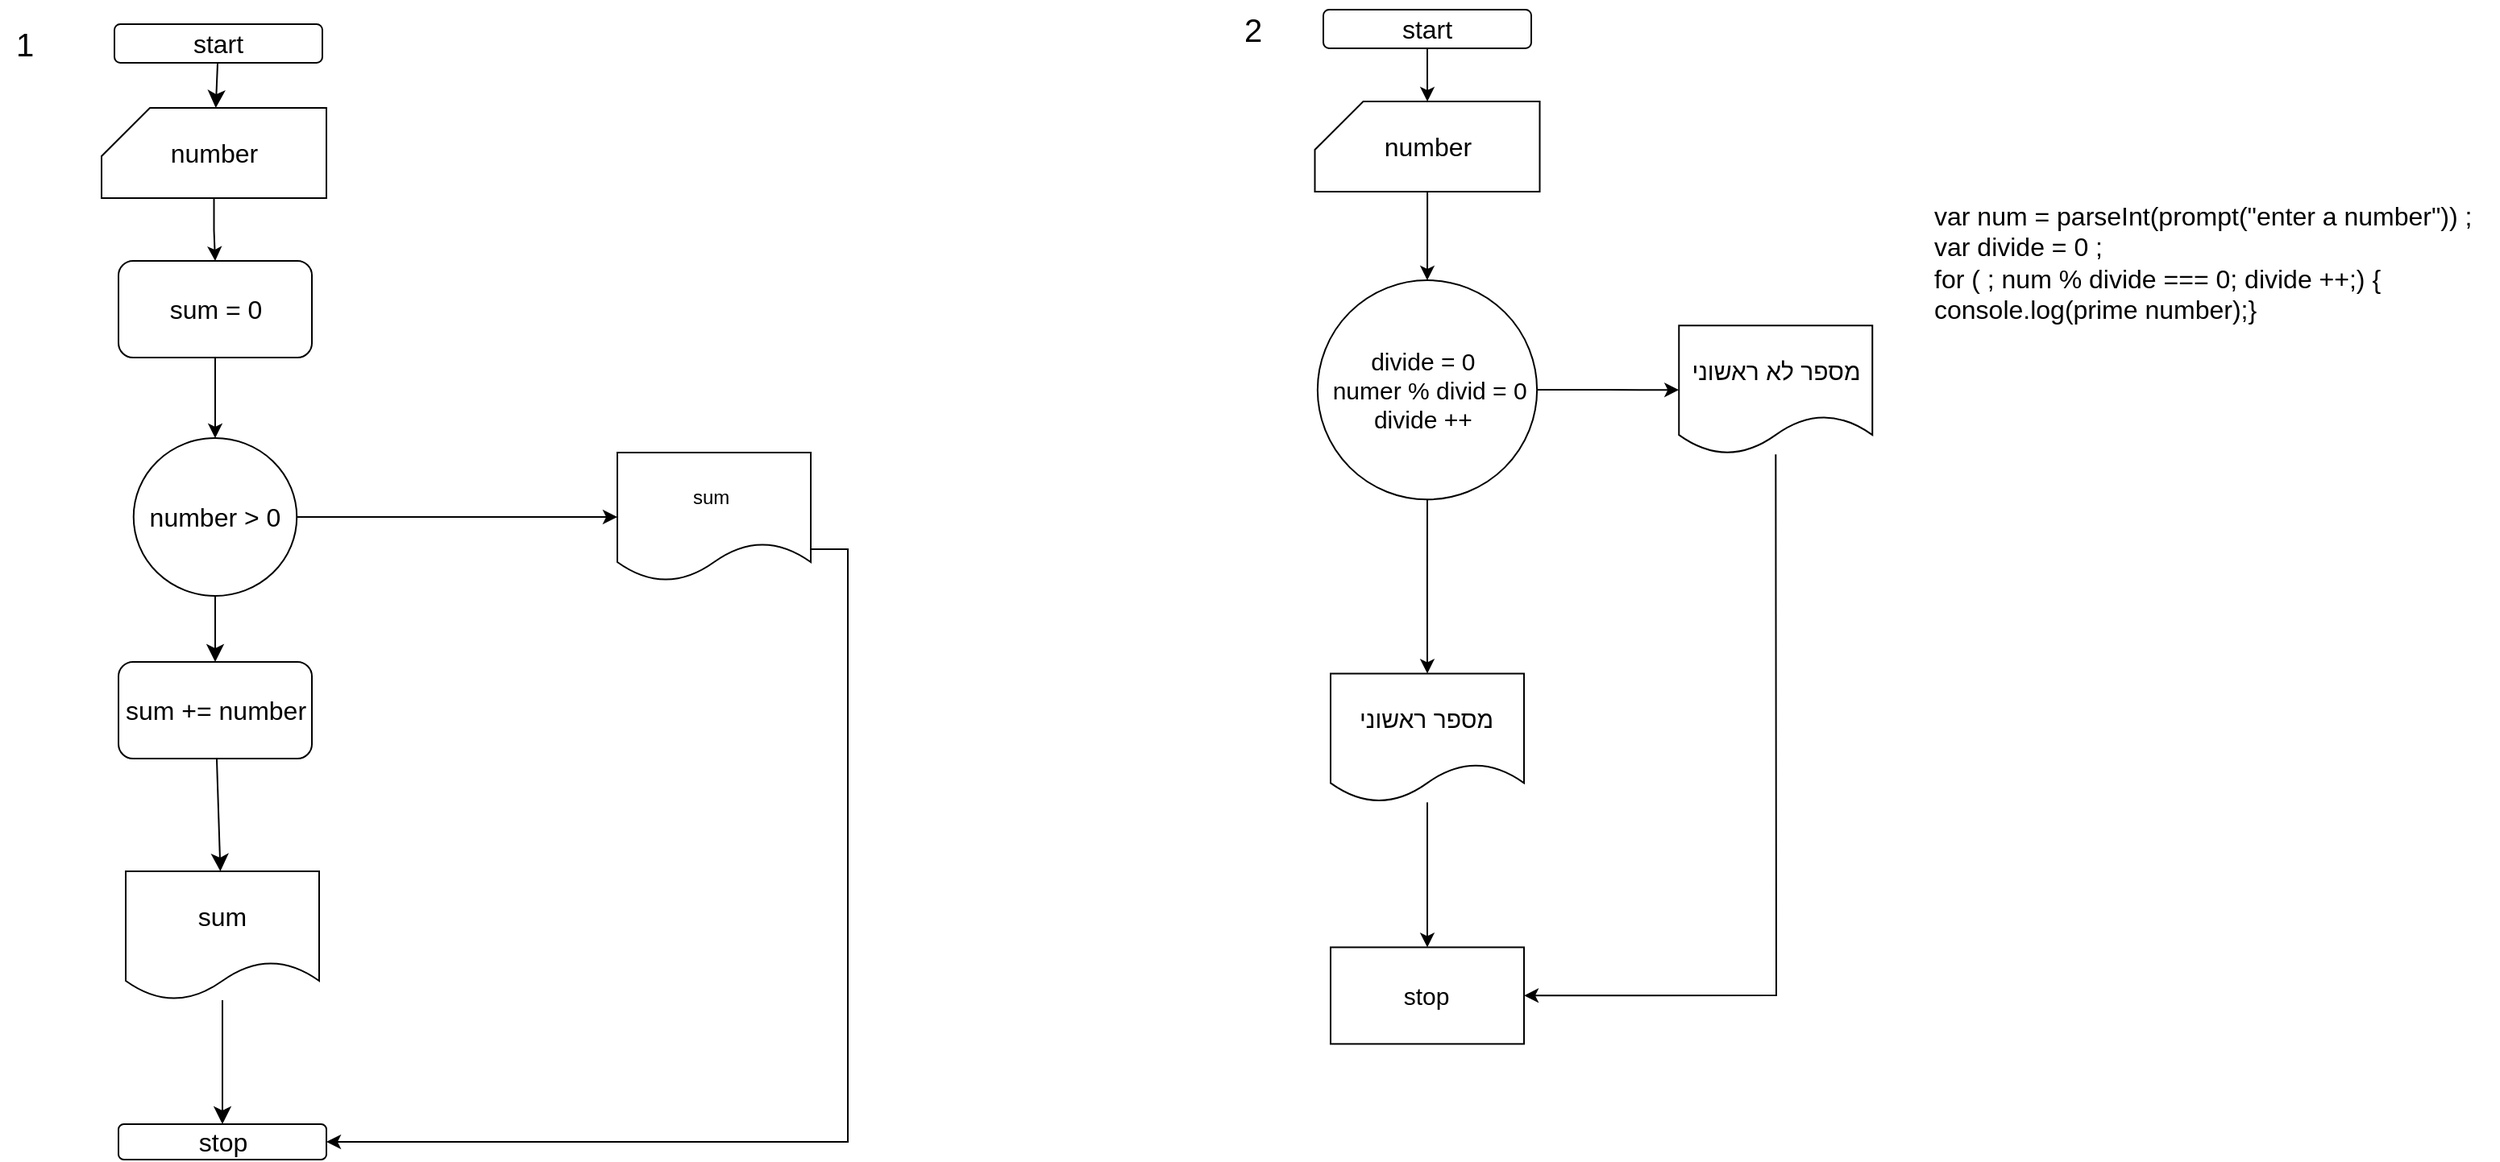 <mxfile version="22.1.4" type="github">
  <diagram name="‫עמוד-1‬" id="Cy0kSfpRtUrhkbw0tmN_">
    <mxGraphModel dx="2487" dy="1682" grid="0" gridSize="10" guides="1" tooltips="1" connect="1" arrows="1" fold="1" page="0" pageScale="1" pageWidth="827" pageHeight="1169" math="0" shadow="0">
      <root>
        <mxCell id="0" />
        <mxCell id="1" parent="0" />
        <mxCell id="WQ6pfohWrbxo38tUYevd-3" value="" style="edgeStyle=none;curved=1;rounded=0;orthogonalLoop=1;jettySize=auto;html=1;fontSize=12;startSize=8;endSize=8;" parent="1" source="WQ6pfohWrbxo38tUYevd-1" target="WQ6pfohWrbxo38tUYevd-2" edge="1">
          <mxGeometry relative="1" as="geometry" />
        </mxCell>
        <mxCell id="WQ6pfohWrbxo38tUYevd-1" value="start" style="rounded=1;whiteSpace=wrap;html=1;fontSize=16;" parent="1" vertex="1">
          <mxGeometry x="-439" y="-700" width="129" height="24" as="geometry" />
        </mxCell>
        <mxCell id="m0G0_TbFQkXBxwa3wvaf-2" value="" style="edgeStyle=orthogonalEdgeStyle;rounded=0;orthogonalLoop=1;jettySize=auto;html=1;" edge="1" parent="1" source="WQ6pfohWrbxo38tUYevd-2" target="m0G0_TbFQkXBxwa3wvaf-1">
          <mxGeometry relative="1" as="geometry" />
        </mxCell>
        <mxCell id="WQ6pfohWrbxo38tUYevd-2" value="number" style="shape=card;whiteSpace=wrap;html=1;fontSize=16;" parent="1" vertex="1">
          <mxGeometry x="-447" y="-648" width="139.5" height="56" as="geometry" />
        </mxCell>
        <mxCell id="WQ6pfohWrbxo38tUYevd-26" value="" style="edgeStyle=none;curved=1;rounded=0;orthogonalLoop=1;jettySize=auto;html=1;fontSize=12;startSize=8;endSize=8;" parent="1" source="WQ6pfohWrbxo38tUYevd-4" target="WQ6pfohWrbxo38tUYevd-25" edge="1">
          <mxGeometry relative="1" as="geometry" />
        </mxCell>
        <mxCell id="m0G0_TbFQkXBxwa3wvaf-7" value="" style="edgeStyle=orthogonalEdgeStyle;rounded=0;orthogonalLoop=1;jettySize=auto;html=1;" edge="1" parent="1" source="WQ6pfohWrbxo38tUYevd-4" target="m0G0_TbFQkXBxwa3wvaf-6">
          <mxGeometry relative="1" as="geometry" />
        </mxCell>
        <mxCell id="WQ6pfohWrbxo38tUYevd-4" value="number &amp;gt; 0&lt;br&gt;" style="ellipse;whiteSpace=wrap;html=1;fontSize=16;" parent="1" vertex="1">
          <mxGeometry x="-427.12" y="-443" width="101.25" height="98" as="geometry" />
        </mxCell>
        <mxCell id="WQ6pfohWrbxo38tUYevd-14" value="" style="edgeStyle=none;curved=1;rounded=0;orthogonalLoop=1;jettySize=auto;html=1;fontSize=12;startSize=8;endSize=8;" parent="1" source="WQ6pfohWrbxo38tUYevd-10" target="WQ6pfohWrbxo38tUYevd-13" edge="1">
          <mxGeometry relative="1" as="geometry" />
        </mxCell>
        <mxCell id="WQ6pfohWrbxo38tUYevd-10" value="sum" style="shape=document;whiteSpace=wrap;html=1;boundedLbl=1;fontSize=16;" parent="1" vertex="1">
          <mxGeometry x="-432" y="-174" width="120" height="80" as="geometry" />
        </mxCell>
        <mxCell id="WQ6pfohWrbxo38tUYevd-13" value="stop" style="rounded=1;whiteSpace=wrap;html=1;fontSize=16;" parent="1" vertex="1">
          <mxGeometry x="-436.5" y="-17" width="129" height="22" as="geometry" />
        </mxCell>
        <mxCell id="WQ6pfohWrbxo38tUYevd-27" value="" style="edgeStyle=none;curved=1;rounded=0;orthogonalLoop=1;jettySize=auto;html=1;fontSize=12;startSize=8;endSize=8;" parent="1" source="WQ6pfohWrbxo38tUYevd-25" target="WQ6pfohWrbxo38tUYevd-10" edge="1">
          <mxGeometry relative="1" as="geometry" />
        </mxCell>
        <mxCell id="WQ6pfohWrbxo38tUYevd-25" value="sum += number" style="rounded=1;whiteSpace=wrap;html=1;fontSize=16;" parent="1" vertex="1">
          <mxGeometry x="-436.49" y="-304" width="120" height="60" as="geometry" />
        </mxCell>
        <mxCell id="m0G0_TbFQkXBxwa3wvaf-3" value="" style="edgeStyle=orthogonalEdgeStyle;rounded=0;orthogonalLoop=1;jettySize=auto;html=1;" edge="1" parent="1" source="m0G0_TbFQkXBxwa3wvaf-1" target="WQ6pfohWrbxo38tUYevd-4">
          <mxGeometry relative="1" as="geometry" />
        </mxCell>
        <mxCell id="m0G0_TbFQkXBxwa3wvaf-1" value="sum = 0" style="rounded=1;whiteSpace=wrap;html=1;fontSize=16;" vertex="1" parent="1">
          <mxGeometry x="-436.49" y="-553" width="120" height="60" as="geometry" />
        </mxCell>
        <mxCell id="m0G0_TbFQkXBxwa3wvaf-8" style="edgeStyle=orthogonalEdgeStyle;rounded=0;orthogonalLoop=1;jettySize=auto;html=1;exitX=1;exitY=0.75;exitDx=0;exitDy=0;entryX=1;entryY=0.5;entryDx=0;entryDy=0;" edge="1" parent="1" source="m0G0_TbFQkXBxwa3wvaf-6" target="WQ6pfohWrbxo38tUYevd-13">
          <mxGeometry relative="1" as="geometry">
            <mxPoint x="119" y="-2" as="targetPoint" />
            <Array as="points">
              <mxPoint x="16" y="-374" />
              <mxPoint x="16" y="-6" />
            </Array>
          </mxGeometry>
        </mxCell>
        <mxCell id="m0G0_TbFQkXBxwa3wvaf-6" value="sum&amp;nbsp;" style="shape=document;whiteSpace=wrap;html=1;boundedLbl=1;" vertex="1" parent="1">
          <mxGeometry x="-127" y="-434" width="120" height="80" as="geometry" />
        </mxCell>
        <mxCell id="m0G0_TbFQkXBxwa3wvaf-9" value="1" style="text;html=1;align=center;verticalAlign=middle;resizable=0;points=[];autosize=1;strokeColor=none;fillColor=none;fontSize=20;" vertex="1" parent="1">
          <mxGeometry x="-510" y="-706" width="29" height="36" as="geometry" />
        </mxCell>
        <mxCell id="m0G0_TbFQkXBxwa3wvaf-12" value="2" style="text;html=1;align=center;verticalAlign=middle;resizable=0;points=[];autosize=1;strokeColor=none;fillColor=none;fontSize=20;" vertex="1" parent="1">
          <mxGeometry x="252" y="-715" width="29" height="36" as="geometry" />
        </mxCell>
        <mxCell id="m0G0_TbFQkXBxwa3wvaf-16" value="" style="edgeStyle=orthogonalEdgeStyle;rounded=0;orthogonalLoop=1;jettySize=auto;html=1;" edge="1" parent="1" source="m0G0_TbFQkXBxwa3wvaf-13" target="m0G0_TbFQkXBxwa3wvaf-15">
          <mxGeometry relative="1" as="geometry" />
        </mxCell>
        <mxCell id="m0G0_TbFQkXBxwa3wvaf-13" value="start" style="rounded=1;whiteSpace=wrap;html=1;fontSize=16;" vertex="1" parent="1">
          <mxGeometry x="311" y="-709" width="129" height="24" as="geometry" />
        </mxCell>
        <mxCell id="m0G0_TbFQkXBxwa3wvaf-25" value="" style="edgeStyle=orthogonalEdgeStyle;rounded=0;orthogonalLoop=1;jettySize=auto;html=1;" edge="1" parent="1" source="m0G0_TbFQkXBxwa3wvaf-15" target="m0G0_TbFQkXBxwa3wvaf-23">
          <mxGeometry relative="1" as="geometry" />
        </mxCell>
        <mxCell id="m0G0_TbFQkXBxwa3wvaf-15" value="number" style="shape=card;whiteSpace=wrap;html=1;fontSize=16;" vertex="1" parent="1">
          <mxGeometry x="305.75" y="-652" width="139.5" height="56" as="geometry" />
        </mxCell>
        <mxCell id="m0G0_TbFQkXBxwa3wvaf-27" value="" style="edgeStyle=orthogonalEdgeStyle;rounded=0;orthogonalLoop=1;jettySize=auto;html=1;" edge="1" parent="1" source="m0G0_TbFQkXBxwa3wvaf-23" target="m0G0_TbFQkXBxwa3wvaf-26">
          <mxGeometry relative="1" as="geometry" />
        </mxCell>
        <mxCell id="m0G0_TbFQkXBxwa3wvaf-29" value="" style="edgeStyle=orthogonalEdgeStyle;rounded=0;orthogonalLoop=1;jettySize=auto;html=1;" edge="1" parent="1" source="m0G0_TbFQkXBxwa3wvaf-23" target="m0G0_TbFQkXBxwa3wvaf-28">
          <mxGeometry relative="1" as="geometry" />
        </mxCell>
        <mxCell id="m0G0_TbFQkXBxwa3wvaf-23" value="divide = 0&amp;nbsp;&lt;br style=&quot;font-size: 15px;&quot;&gt;&amp;nbsp;numer % divid = 0&lt;br style=&quot;font-size: 15px;&quot;&gt;divide ++&amp;nbsp;" style="ellipse;whiteSpace=wrap;html=1;aspect=fixed;fontSize=15;" vertex="1" parent="1">
          <mxGeometry x="307.43" y="-541" width="136.13" height="136.13" as="geometry" />
        </mxCell>
        <mxCell id="m0G0_TbFQkXBxwa3wvaf-26" value="מספר לא ראשוני" style="shape=document;whiteSpace=wrap;html=1;boundedLbl=1;fontSize=15;" vertex="1" parent="1">
          <mxGeometry x="531.625" y="-512.935" width="120" height="80" as="geometry" />
        </mxCell>
        <mxCell id="m0G0_TbFQkXBxwa3wvaf-31" value="" style="edgeStyle=orthogonalEdgeStyle;rounded=0;orthogonalLoop=1;jettySize=auto;html=1;" edge="1" parent="1" source="m0G0_TbFQkXBxwa3wvaf-28" target="m0G0_TbFQkXBxwa3wvaf-30">
          <mxGeometry relative="1" as="geometry" />
        </mxCell>
        <mxCell id="m0G0_TbFQkXBxwa3wvaf-28" value="מספר ראשוני" style="shape=document;whiteSpace=wrap;html=1;boundedLbl=1;fontSize=15;" vertex="1" parent="1">
          <mxGeometry x="315.495" y="-296.805" width="120" height="80" as="geometry" />
        </mxCell>
        <mxCell id="m0G0_TbFQkXBxwa3wvaf-30" value="stop" style="whiteSpace=wrap;html=1;fontSize=15;" vertex="1" parent="1">
          <mxGeometry x="315.495" y="-126.805" width="120" height="60" as="geometry" />
        </mxCell>
        <mxCell id="m0G0_TbFQkXBxwa3wvaf-32" value="" style="endArrow=classic;html=1;rounded=0;" edge="1" parent="1" source="m0G0_TbFQkXBxwa3wvaf-26" target="m0G0_TbFQkXBxwa3wvaf-30">
          <mxGeometry width="50" height="50" relative="1" as="geometry">
            <mxPoint x="545" y="-254" as="sourcePoint" />
            <mxPoint x="599" y="-88" as="targetPoint" />
            <Array as="points">
              <mxPoint x="592" y="-97" />
            </Array>
          </mxGeometry>
        </mxCell>
        <mxCell id="m0G0_TbFQkXBxwa3wvaf-33" value="var num = parseInt(prompt(&quot;enter a number&quot;)) ;&lt;br&gt;var divide = 0 ;&lt;br&gt;for ( ; num % divide === 0; divide ++;) {&lt;br&gt;console.log(prime number);}" style="text;html=1;align=left;verticalAlign=middle;resizable=0;points=[];autosize=1;strokeColor=none;fillColor=none;fontSize=16;" vertex="1" parent="1">
          <mxGeometry x="688" y="-597" width="352" height="89" as="geometry" />
        </mxCell>
      </root>
    </mxGraphModel>
  </diagram>
</mxfile>
